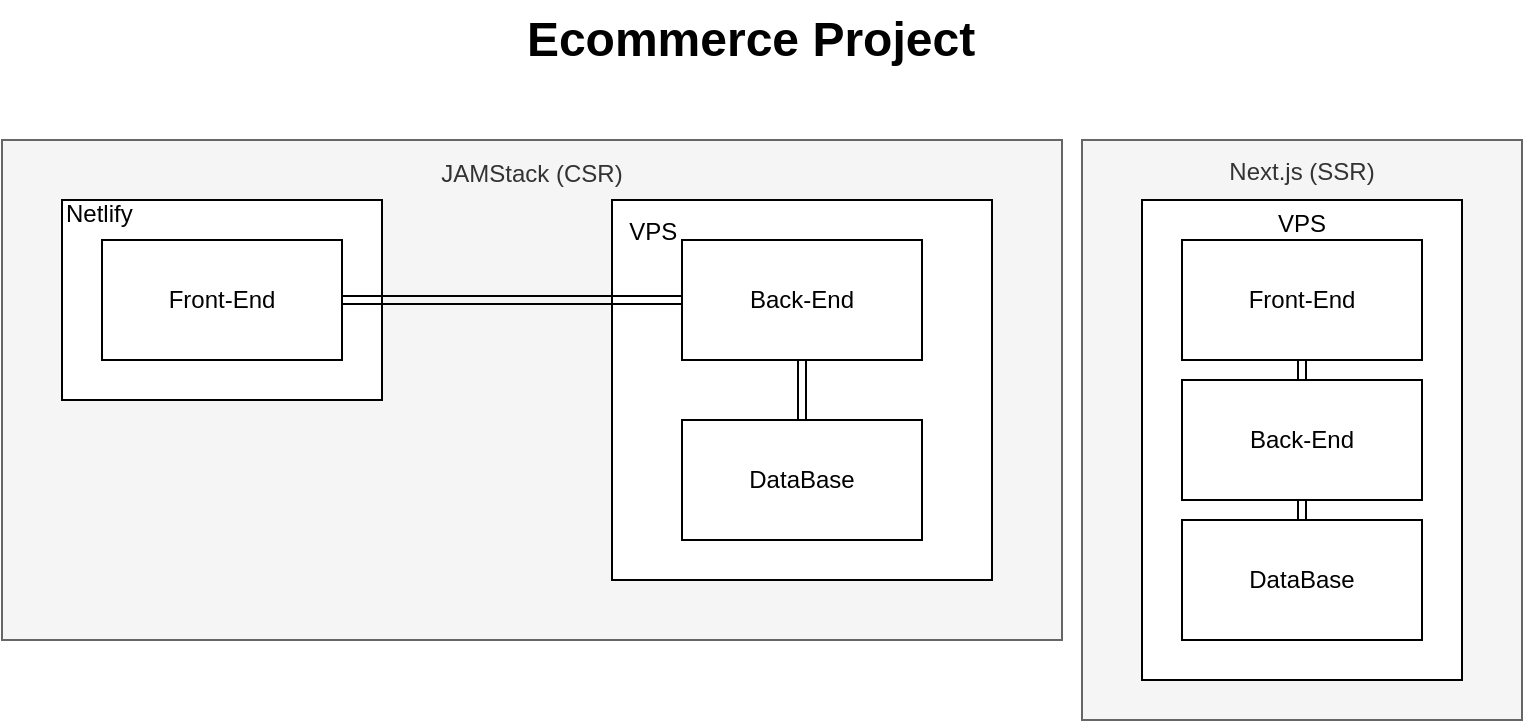 <mxfile version="14.0.1" type="github">
  <diagram id="FdIUIFyrrePTpbNvECt5" name="Page-1">
    <mxGraphModel dx="868" dy="491" grid="1" gridSize="10" guides="1" tooltips="1" connect="1" arrows="1" fold="1" page="1" pageScale="1" pageWidth="827" pageHeight="1169" math="0" shadow="0">
      <root>
        <mxCell id="0" />
        <mxCell id="1" parent="0" />
        <mxCell id="NEy9ngmMHfzPqYmnNVzy-4" value="&lt;div&gt;JAMStack (CSR)&lt;/div&gt;&lt;div&gt;&lt;br&gt;&lt;/div&gt;&lt;div&gt;&lt;br&gt;&lt;/div&gt;&lt;div&gt;&lt;br&gt;&lt;/div&gt;&lt;div&gt;&lt;br&gt;&lt;/div&gt;&lt;div&gt;&lt;br&gt;&lt;/div&gt;&lt;div&gt;&lt;br&gt;&lt;/div&gt;&lt;div&gt;&lt;br&gt;&lt;/div&gt;&lt;div&gt;&lt;br&gt;&lt;/div&gt;&lt;div&gt;&lt;br&gt;&lt;/div&gt;&lt;div&gt;&lt;br&gt;&lt;/div&gt;&lt;div&gt;&lt;br&gt;&lt;/div&gt;&lt;div&gt;&lt;br&gt;&lt;/div&gt;&lt;div&gt;&lt;br&gt;&lt;/div&gt;&lt;div&gt;&lt;br&gt;&lt;/div&gt;&lt;div&gt;&lt;br&gt;&lt;/div&gt;" style="rounded=0;whiteSpace=wrap;html=1;labelBackgroundColor=none;fillColor=#f5f5f5;strokeColor=#666666;fontColor=#333333;" vertex="1" parent="1">
          <mxGeometry x="40" y="80" width="530" height="250" as="geometry" />
        </mxCell>
        <mxCell id="NEy9ngmMHfzPqYmnNVzy-1" value="&lt;div align=&quot;left&quot;&gt;Netlify&lt;br&gt;&lt;/div&gt;&lt;div align=&quot;left&quot;&gt;&lt;br&gt;&lt;/div&gt;&lt;div align=&quot;left&quot;&gt;&lt;br&gt;&lt;/div&gt;&lt;div align=&quot;left&quot;&gt;&lt;br&gt;&lt;/div&gt;&lt;div align=&quot;left&quot;&gt;&lt;br&gt;&lt;/div&gt;&lt;div align=&quot;left&quot;&gt;&lt;br&gt;&lt;/div&gt;&lt;div align=&quot;left&quot;&gt;&lt;br&gt;&lt;/div&gt;" style="rounded=0;whiteSpace=wrap;html=1;align=left;" vertex="1" parent="1">
          <mxGeometry x="70" y="110" width="160" height="100" as="geometry" />
        </mxCell>
        <mxCell id="HB8kZ2pYk__Of7g1uDnR-14" value="&lt;div&gt;&amp;nbsp; VPS&lt;/div&gt;&lt;div&gt;&lt;br&gt;&lt;/div&gt;&lt;div&gt;&lt;br&gt;&lt;/div&gt;&lt;div&gt;&lt;br&gt;&lt;/div&gt;&lt;div&gt;&lt;br&gt;&lt;/div&gt;&lt;div&gt;&lt;br&gt;&lt;/div&gt;&lt;div&gt;&lt;br&gt;&lt;/div&gt;&lt;div&gt;&lt;br&gt;&lt;/div&gt;&lt;div&gt;&lt;br&gt;&lt;/div&gt;&lt;div&gt;&lt;br&gt;&lt;/div&gt;&lt;div&gt;&lt;br&gt;&lt;/div&gt;&lt;div&gt;&lt;br&gt;&lt;/div&gt;" style="whiteSpace=wrap;html=1;aspect=fixed;align=left;" parent="1" vertex="1">
          <mxGeometry x="345" y="110" width="190" height="190" as="geometry" />
        </mxCell>
        <mxCell id="HB8kZ2pYk__Of7g1uDnR-3" value="&lt;div&gt;Front-End&lt;/div&gt;" style="rounded=0;whiteSpace=wrap;html=1;" parent="1" vertex="1">
          <mxGeometry x="90" y="130" width="120" height="60" as="geometry" />
        </mxCell>
        <mxCell id="HB8kZ2pYk__Of7g1uDnR-4" value="&lt;div&gt;Back-End&lt;/div&gt;" style="rounded=0;whiteSpace=wrap;html=1;" parent="1" vertex="1">
          <mxGeometry x="380" y="130" width="120" height="60" as="geometry" />
        </mxCell>
        <mxCell id="HB8kZ2pYk__Of7g1uDnR-5" value="DataBase" style="rounded=0;whiteSpace=wrap;html=1;" parent="1" vertex="1">
          <mxGeometry x="380" y="220" width="120" height="60" as="geometry" />
        </mxCell>
        <mxCell id="HB8kZ2pYk__Of7g1uDnR-8" value="&lt;div&gt;Ecommerce Project&lt;br&gt;&lt;/div&gt;" style="text;strokeColor=none;fillColor=none;html=1;fontSize=24;fontStyle=1;verticalAlign=middle;align=center;" parent="1" vertex="1">
          <mxGeometry x="364" y="10" width="100" height="40" as="geometry" />
        </mxCell>
        <mxCell id="HB8kZ2pYk__Of7g1uDnR-12" value="" style="shape=link;html=1;exitX=1;exitY=0.5;exitDx=0;exitDy=0;entryX=0;entryY=0.5;entryDx=0;entryDy=0;" parent="1" source="HB8kZ2pYk__Of7g1uDnR-3" target="HB8kZ2pYk__Of7g1uDnR-4" edge="1">
          <mxGeometry width="100" relative="1" as="geometry">
            <mxPoint x="270" y="200" as="sourcePoint" />
            <mxPoint x="370" y="200" as="targetPoint" />
          </mxGeometry>
        </mxCell>
        <mxCell id="HB8kZ2pYk__Of7g1uDnR-13" value="" style="shape=link;html=1;exitX=0.5;exitY=1;exitDx=0;exitDy=0;" parent="1" source="HB8kZ2pYk__Of7g1uDnR-4" target="HB8kZ2pYk__Of7g1uDnR-5" edge="1">
          <mxGeometry width="100" relative="1" as="geometry">
            <mxPoint x="270" y="200" as="sourcePoint" />
            <mxPoint x="370" y="200" as="targetPoint" />
          </mxGeometry>
        </mxCell>
        <mxCell id="NEy9ngmMHfzPqYmnNVzy-5" value="&lt;div&gt;Next.js (SSR)&lt;/div&gt;&lt;div&gt;&lt;br&gt;&lt;/div&gt;&lt;div&gt;&lt;br&gt;&lt;/div&gt;&lt;div&gt;&lt;br&gt;&lt;/div&gt;&lt;div&gt;&lt;br&gt;&lt;/div&gt;&lt;div&gt;&lt;br&gt;&lt;/div&gt;&lt;div&gt;&lt;br&gt;&lt;/div&gt;&lt;div&gt;&lt;br&gt;&lt;/div&gt;&lt;div&gt;&lt;br&gt;&lt;/div&gt;&lt;div&gt;&lt;br&gt;&lt;/div&gt;&lt;div&gt;&lt;br&gt;&lt;/div&gt;&lt;div&gt;&lt;br&gt;&lt;/div&gt;&lt;div&gt;&lt;br&gt;&lt;/div&gt;&lt;div&gt;&lt;br&gt;&lt;/div&gt;&lt;div&gt;&lt;br&gt;&lt;/div&gt;&lt;div&gt;&lt;br&gt;&lt;/div&gt;&lt;div&gt;&lt;br&gt;&lt;/div&gt;&lt;div&gt;&lt;br&gt;&lt;/div&gt;&lt;div&gt;&lt;br&gt;&lt;/div&gt;" style="rounded=0;whiteSpace=wrap;html=1;labelBackgroundColor=none;fillColor=#f5f5f5;strokeColor=#666666;fontColor=#333333;" vertex="1" parent="1">
          <mxGeometry x="580" y="80" width="220" height="290" as="geometry" />
        </mxCell>
        <mxCell id="NEy9ngmMHfzPqYmnNVzy-6" value="&lt;div&gt;VPS&lt;/div&gt;&lt;div&gt;&lt;br&gt;&lt;/div&gt;&lt;div&gt;&lt;br&gt;&lt;/div&gt;&lt;div&gt;&lt;br&gt;&lt;/div&gt;&lt;div&gt;&lt;br&gt;&lt;/div&gt;&lt;div&gt;&lt;br&gt;&lt;/div&gt;&lt;div&gt;&lt;br&gt;&lt;/div&gt;&lt;div&gt;&lt;br&gt;&lt;/div&gt;&lt;div&gt;&lt;br&gt;&lt;/div&gt;&lt;div&gt;&lt;br&gt;&lt;/div&gt;&lt;div&gt;&lt;br&gt;&lt;/div&gt;&lt;div&gt;&lt;br&gt;&lt;/div&gt;&lt;div&gt;&lt;br&gt;&lt;/div&gt;&lt;div&gt;&lt;br&gt;&lt;/div&gt;&lt;div&gt;&lt;br&gt;&lt;/div&gt;&lt;div&gt;&lt;br&gt;&lt;/div&gt;" style="rounded=0;whiteSpace=wrap;html=1;align=center;" vertex="1" parent="1">
          <mxGeometry x="610" y="110" width="160" height="240" as="geometry" />
        </mxCell>
        <mxCell id="NEy9ngmMHfzPqYmnNVzy-8" value="&lt;div&gt;Front-End&lt;/div&gt;" style="rounded=0;whiteSpace=wrap;html=1;" vertex="1" parent="1">
          <mxGeometry x="630" y="130" width="120" height="60" as="geometry" />
        </mxCell>
        <mxCell id="NEy9ngmMHfzPqYmnNVzy-9" value="&lt;div&gt;Back-End&lt;/div&gt;" style="rounded=0;whiteSpace=wrap;html=1;" vertex="1" parent="1">
          <mxGeometry x="630" y="200" width="120" height="60" as="geometry" />
        </mxCell>
        <mxCell id="NEy9ngmMHfzPqYmnNVzy-10" value="DataBase" style="rounded=0;whiteSpace=wrap;html=1;" vertex="1" parent="1">
          <mxGeometry x="630" y="270" width="120" height="60" as="geometry" />
        </mxCell>
        <mxCell id="NEy9ngmMHfzPqYmnNVzy-11" value="" style="shape=link;html=1;exitX=0.5;exitY=1;exitDx=0;exitDy=0;entryX=0.5;entryY=0;entryDx=0;entryDy=0;" edge="1" parent="1" source="NEy9ngmMHfzPqYmnNVzy-8" target="NEy9ngmMHfzPqYmnNVzy-9">
          <mxGeometry width="100" relative="1" as="geometry">
            <mxPoint x="810" y="200" as="sourcePoint" />
            <mxPoint x="910" y="200" as="targetPoint" />
          </mxGeometry>
        </mxCell>
        <mxCell id="NEy9ngmMHfzPqYmnNVzy-12" value="" style="shape=link;html=1;exitX=0.5;exitY=1;exitDx=0;exitDy=0;" edge="1" parent="1" source="NEy9ngmMHfzPqYmnNVzy-9" target="NEy9ngmMHfzPqYmnNVzy-10">
          <mxGeometry width="100" relative="1" as="geometry">
            <mxPoint x="810" y="200" as="sourcePoint" />
            <mxPoint x="910" y="200" as="targetPoint" />
          </mxGeometry>
        </mxCell>
      </root>
    </mxGraphModel>
  </diagram>
</mxfile>
